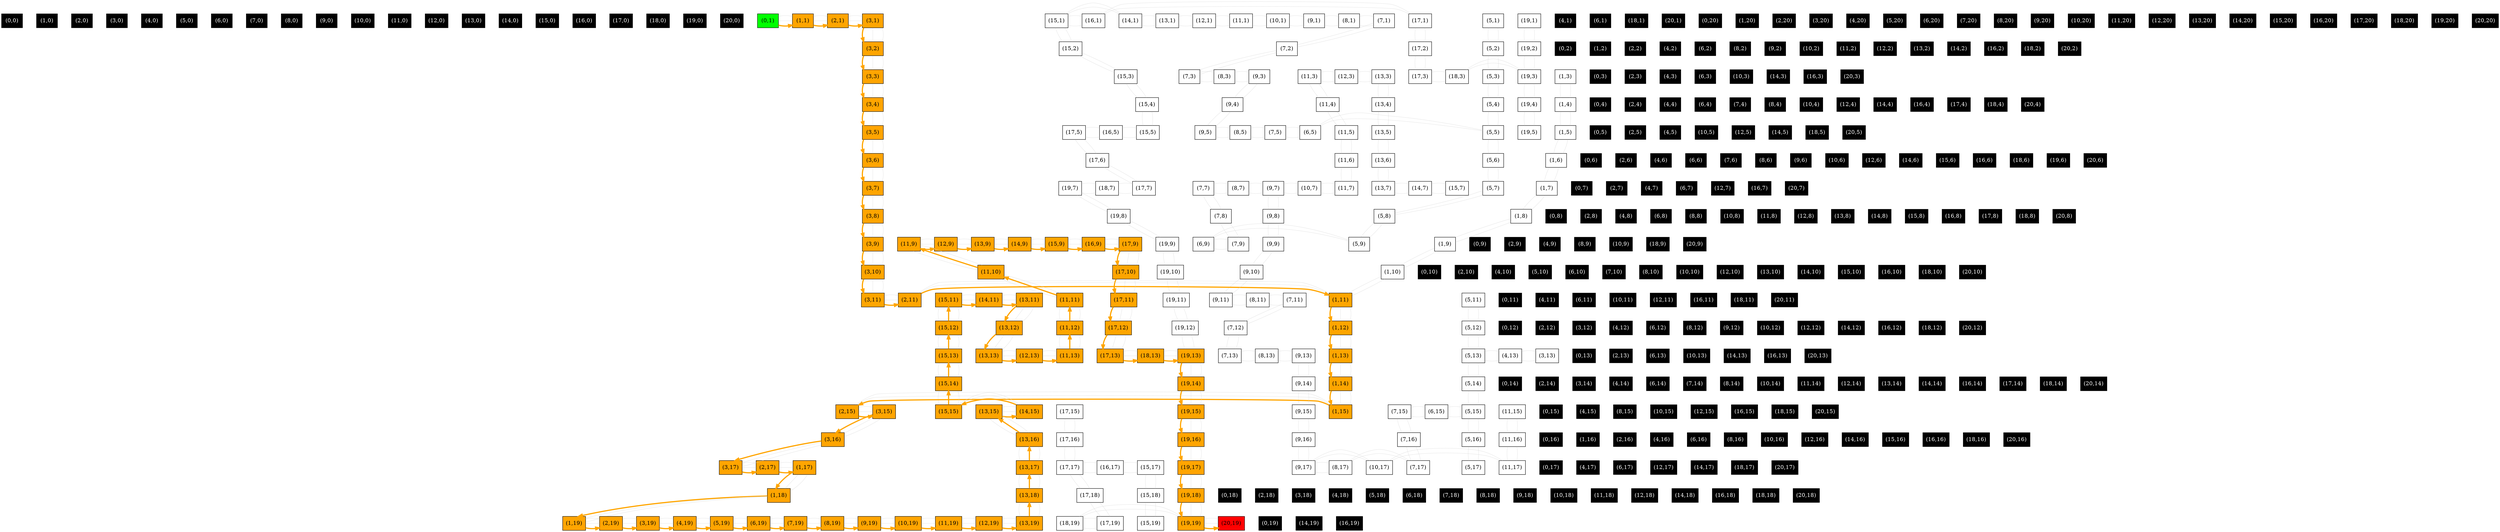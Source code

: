 digraph dijkstra_maze_solution {
rankdir = TB;
node [shape = box, style = filled];
graph [nodesep = 0.5, ranksep = 0.5];

{ rank = same; node_0_0 [label="(0,0)", fillcolor="black", fontcolor="white"]; node_1_0 [label="(1,0)", fillcolor="black", fontcolor="white"]; node_2_0 [label="(2,0)", fillcolor="black", fontcolor="white"]; node_3_0 [label="(3,0)", fillcolor="black", fontcolor="white"]; node_4_0 [label="(4,0)", fillcolor="black", fontcolor="white"]; node_5_0 [label="(5,0)", fillcolor="black", fontcolor="white"]; node_6_0 [label="(6,0)", fillcolor="black", fontcolor="white"]; node_7_0 [label="(7,0)", fillcolor="black", fontcolor="white"]; node_8_0 [label="(8,0)", fillcolor="black", fontcolor="white"]; node_9_0 [label="(9,0)", fillcolor="black", fontcolor="white"]; node_10_0 [label="(10,0)", fillcolor="black", fontcolor="white"]; node_11_0 [label="(11,0)", fillcolor="black", fontcolor="white"]; node_12_0 [label="(12,0)", fillcolor="black", fontcolor="white"]; node_13_0 [label="(13,0)", fillcolor="black", fontcolor="white"]; node_14_0 [label="(14,0)", fillcolor="black", fontcolor="white"]; node_15_0 [label="(15,0)", fillcolor="black", fontcolor="white"]; node_16_0 [label="(16,0)", fillcolor="black", fontcolor="white"]; node_17_0 [label="(17,0)", fillcolor="black", fontcolor="white"]; node_18_0 [label="(18,0)", fillcolor="black", fontcolor="white"]; node_19_0 [label="(19,0)", fillcolor="black", fontcolor="white"]; node_20_0 [label="(20,0)", fillcolor="black", fontcolor="white"]; }
{ rank = same; node_0_1 [label="(0,1)", fillcolor="green", fontcolor="black"]; node_1_1 [label="(1,1)", fillcolor="orange", fontcolor="black"]; node_2_1 [label="(2,1)", fillcolor="orange", fontcolor="black"]; node_3_1 [label="(3,1)", fillcolor="orange", fontcolor="black"]; node_4_1 [label="(4,1)", fillcolor="black", fontcolor="white"]; node_5_1 [label="(5,1)", fillcolor="white", fontcolor="black"]; node_6_1 [label="(6,1)", fillcolor="black", fontcolor="white"]; node_7_1 [label="(7,1)", fillcolor="white", fontcolor="black"]; node_8_1 [label="(8,1)", fillcolor="white", fontcolor="black"]; node_9_1 [label="(9,1)", fillcolor="white", fontcolor="black"]; node_10_1 [label="(10,1)", fillcolor="white", fontcolor="black"]; node_11_1 [label="(11,1)", fillcolor="white", fontcolor="black"]; node_12_1 [label="(12,1)", fillcolor="white", fontcolor="black"]; node_13_1 [label="(13,1)", fillcolor="white", fontcolor="black"]; node_14_1 [label="(14,1)", fillcolor="white", fontcolor="black"]; node_15_1 [label="(15,1)", fillcolor="white", fontcolor="black"]; node_16_1 [label="(16,1)", fillcolor="white", fontcolor="black"]; node_17_1 [label="(17,1)", fillcolor="white", fontcolor="black"]; node_18_1 [label="(18,1)", fillcolor="black", fontcolor="white"]; node_19_1 [label="(19,1)", fillcolor="white", fontcolor="black"]; node_20_1 [label="(20,1)", fillcolor="black", fontcolor="white"]; }
{ rank = same; node_0_2 [label="(0,2)", fillcolor="black", fontcolor="white"]; node_1_2 [label="(1,2)", fillcolor="black", fontcolor="white"]; node_2_2 [label="(2,2)", fillcolor="black", fontcolor="white"]; node_3_2 [label="(3,2)", fillcolor="orange", fontcolor="black"]; node_4_2 [label="(4,2)", fillcolor="black", fontcolor="white"]; node_5_2 [label="(5,2)", fillcolor="white", fontcolor="black"]; node_6_2 [label="(6,2)", fillcolor="black", fontcolor="white"]; node_7_2 [label="(7,2)", fillcolor="white", fontcolor="black"]; node_8_2 [label="(8,2)", fillcolor="black", fontcolor="white"]; node_9_2 [label="(9,2)", fillcolor="black", fontcolor="white"]; node_10_2 [label="(10,2)", fillcolor="black", fontcolor="white"]; node_11_2 [label="(11,2)", fillcolor="black", fontcolor="white"]; node_12_2 [label="(12,2)", fillcolor="black", fontcolor="white"]; node_13_2 [label="(13,2)", fillcolor="black", fontcolor="white"]; node_14_2 [label="(14,2)", fillcolor="black", fontcolor="white"]; node_15_2 [label="(15,2)", fillcolor="white", fontcolor="black"]; node_16_2 [label="(16,2)", fillcolor="black", fontcolor="white"]; node_17_2 [label="(17,2)", fillcolor="white", fontcolor="black"]; node_18_2 [label="(18,2)", fillcolor="black", fontcolor="white"]; node_19_2 [label="(19,2)", fillcolor="white", fontcolor="black"]; node_20_2 [label="(20,2)", fillcolor="black", fontcolor="white"]; }
{ rank = same; node_0_3 [label="(0,3)", fillcolor="black", fontcolor="white"]; node_1_3 [label="(1,3)", fillcolor="white", fontcolor="black"]; node_2_3 [label="(2,3)", fillcolor="black", fontcolor="white"]; node_3_3 [label="(3,3)", fillcolor="orange", fontcolor="black"]; node_4_3 [label="(4,3)", fillcolor="black", fontcolor="white"]; node_5_3 [label="(5,3)", fillcolor="white", fontcolor="black"]; node_6_3 [label="(6,3)", fillcolor="black", fontcolor="white"]; node_7_3 [label="(7,3)", fillcolor="white", fontcolor="black"]; node_8_3 [label="(8,3)", fillcolor="white", fontcolor="black"]; node_9_3 [label="(9,3)", fillcolor="white", fontcolor="black"]; node_10_3 [label="(10,3)", fillcolor="black", fontcolor="white"]; node_11_3 [label="(11,3)", fillcolor="white", fontcolor="black"]; node_12_3 [label="(12,3)", fillcolor="white", fontcolor="black"]; node_13_3 [label="(13,3)", fillcolor="white", fontcolor="black"]; node_14_3 [label="(14,3)", fillcolor="black", fontcolor="white"]; node_15_3 [label="(15,3)", fillcolor="white", fontcolor="black"]; node_16_3 [label="(16,3)", fillcolor="black", fontcolor="white"]; node_17_3 [label="(17,3)", fillcolor="white", fontcolor="black"]; node_18_3 [label="(18,3)", fillcolor="white", fontcolor="black"]; node_19_3 [label="(19,3)", fillcolor="white", fontcolor="black"]; node_20_3 [label="(20,3)", fillcolor="black", fontcolor="white"]; }
{ rank = same; node_0_4 [label="(0,4)", fillcolor="black", fontcolor="white"]; node_1_4 [label="(1,4)", fillcolor="white", fontcolor="black"]; node_2_4 [label="(2,4)", fillcolor="black", fontcolor="white"]; node_3_4 [label="(3,4)", fillcolor="orange", fontcolor="black"]; node_4_4 [label="(4,4)", fillcolor="black", fontcolor="white"]; node_5_4 [label="(5,4)", fillcolor="white", fontcolor="black"]; node_6_4 [label="(6,4)", fillcolor="black", fontcolor="white"]; node_7_4 [label="(7,4)", fillcolor="black", fontcolor="white"]; node_8_4 [label="(8,4)", fillcolor="black", fontcolor="white"]; node_9_4 [label="(9,4)", fillcolor="white", fontcolor="black"]; node_10_4 [label="(10,4)", fillcolor="black", fontcolor="white"]; node_11_4 [label="(11,4)", fillcolor="white", fontcolor="black"]; node_12_4 [label="(12,4)", fillcolor="black", fontcolor="white"]; node_13_4 [label="(13,4)", fillcolor="white", fontcolor="black"]; node_14_4 [label="(14,4)", fillcolor="black", fontcolor="white"]; node_15_4 [label="(15,4)", fillcolor="white", fontcolor="black"]; node_16_4 [label="(16,4)", fillcolor="black", fontcolor="white"]; node_17_4 [label="(17,4)", fillcolor="black", fontcolor="white"]; node_18_4 [label="(18,4)", fillcolor="black", fontcolor="white"]; node_19_4 [label="(19,4)", fillcolor="white", fontcolor="black"]; node_20_4 [label="(20,4)", fillcolor="black", fontcolor="white"]; }
{ rank = same; node_0_5 [label="(0,5)", fillcolor="black", fontcolor="white"]; node_1_5 [label="(1,5)", fillcolor="white", fontcolor="black"]; node_2_5 [label="(2,5)", fillcolor="black", fontcolor="white"]; node_3_5 [label="(3,5)", fillcolor="orange", fontcolor="black"]; node_4_5 [label="(4,5)", fillcolor="black", fontcolor="white"]; node_5_5 [label="(5,5)", fillcolor="white", fontcolor="black"]; node_6_5 [label="(6,5)", fillcolor="white", fontcolor="black"]; node_7_5 [label="(7,5)", fillcolor="white", fontcolor="black"]; node_8_5 [label="(8,5)", fillcolor="white", fontcolor="black"]; node_9_5 [label="(9,5)", fillcolor="white", fontcolor="black"]; node_10_5 [label="(10,5)", fillcolor="black", fontcolor="white"]; node_11_5 [label="(11,5)", fillcolor="white", fontcolor="black"]; node_12_5 [label="(12,5)", fillcolor="black", fontcolor="white"]; node_13_5 [label="(13,5)", fillcolor="white", fontcolor="black"]; node_14_5 [label="(14,5)", fillcolor="black", fontcolor="white"]; node_15_5 [label="(15,5)", fillcolor="white", fontcolor="black"]; node_16_5 [label="(16,5)", fillcolor="white", fontcolor="black"]; node_17_5 [label="(17,5)", fillcolor="white", fontcolor="black"]; node_18_5 [label="(18,5)", fillcolor="black", fontcolor="white"]; node_19_5 [label="(19,5)", fillcolor="white", fontcolor="black"]; node_20_5 [label="(20,5)", fillcolor="black", fontcolor="white"]; }
{ rank = same; node_0_6 [label="(0,6)", fillcolor="black", fontcolor="white"]; node_1_6 [label="(1,6)", fillcolor="white", fontcolor="black"]; node_2_6 [label="(2,6)", fillcolor="black", fontcolor="white"]; node_3_6 [label="(3,6)", fillcolor="orange", fontcolor="black"]; node_4_6 [label="(4,6)", fillcolor="black", fontcolor="white"]; node_5_6 [label="(5,6)", fillcolor="white", fontcolor="black"]; node_6_6 [label="(6,6)", fillcolor="black", fontcolor="white"]; node_7_6 [label="(7,6)", fillcolor="black", fontcolor="white"]; node_8_6 [label="(8,6)", fillcolor="black", fontcolor="white"]; node_9_6 [label="(9,6)", fillcolor="black", fontcolor="white"]; node_10_6 [label="(10,6)", fillcolor="black", fontcolor="white"]; node_11_6 [label="(11,6)", fillcolor="white", fontcolor="black"]; node_12_6 [label="(12,6)", fillcolor="black", fontcolor="white"]; node_13_6 [label="(13,6)", fillcolor="white", fontcolor="black"]; node_14_6 [label="(14,6)", fillcolor="black", fontcolor="white"]; node_15_6 [label="(15,6)", fillcolor="black", fontcolor="white"]; node_16_6 [label="(16,6)", fillcolor="black", fontcolor="white"]; node_17_6 [label="(17,6)", fillcolor="white", fontcolor="black"]; node_18_6 [label="(18,6)", fillcolor="black", fontcolor="white"]; node_19_6 [label="(19,6)", fillcolor="black", fontcolor="white"]; node_20_6 [label="(20,6)", fillcolor="black", fontcolor="white"]; }
{ rank = same; node_0_7 [label="(0,7)", fillcolor="black", fontcolor="white"]; node_1_7 [label="(1,7)", fillcolor="white", fontcolor="black"]; node_2_7 [label="(2,7)", fillcolor="black", fontcolor="white"]; node_3_7 [label="(3,7)", fillcolor="orange", fontcolor="black"]; node_4_7 [label="(4,7)", fillcolor="black", fontcolor="white"]; node_5_7 [label="(5,7)", fillcolor="white", fontcolor="black"]; node_6_7 [label="(6,7)", fillcolor="black", fontcolor="white"]; node_7_7 [label="(7,7)", fillcolor="white", fontcolor="black"]; node_8_7 [label="(8,7)", fillcolor="white", fontcolor="black"]; node_9_7 [label="(9,7)", fillcolor="white", fontcolor="black"]; node_10_7 [label="(10,7)", fillcolor="white", fontcolor="black"]; node_11_7 [label="(11,7)", fillcolor="white", fontcolor="black"]; node_12_7 [label="(12,7)", fillcolor="black", fontcolor="white"]; node_13_7 [label="(13,7)", fillcolor="white", fontcolor="black"]; node_14_7 [label="(14,7)", fillcolor="white", fontcolor="black"]; node_15_7 [label="(15,7)", fillcolor="white", fontcolor="black"]; node_16_7 [label="(16,7)", fillcolor="black", fontcolor="white"]; node_17_7 [label="(17,7)", fillcolor="white", fontcolor="black"]; node_18_7 [label="(18,7)", fillcolor="white", fontcolor="black"]; node_19_7 [label="(19,7)", fillcolor="white", fontcolor="black"]; node_20_7 [label="(20,7)", fillcolor="black", fontcolor="white"]; }
{ rank = same; node_0_8 [label="(0,8)", fillcolor="black", fontcolor="white"]; node_1_8 [label="(1,8)", fillcolor="white", fontcolor="black"]; node_2_8 [label="(2,8)", fillcolor="black", fontcolor="white"]; node_3_8 [label="(3,8)", fillcolor="orange", fontcolor="black"]; node_4_8 [label="(4,8)", fillcolor="black", fontcolor="white"]; node_5_8 [label="(5,8)", fillcolor="white", fontcolor="black"]; node_6_8 [label="(6,8)", fillcolor="black", fontcolor="white"]; node_7_8 [label="(7,8)", fillcolor="white", fontcolor="black"]; node_8_8 [label="(8,8)", fillcolor="black", fontcolor="white"]; node_9_8 [label="(9,8)", fillcolor="white", fontcolor="black"]; node_10_8 [label="(10,8)", fillcolor="black", fontcolor="white"]; node_11_8 [label="(11,8)", fillcolor="black", fontcolor="white"]; node_12_8 [label="(12,8)", fillcolor="black", fontcolor="white"]; node_13_8 [label="(13,8)", fillcolor="black", fontcolor="white"]; node_14_8 [label="(14,8)", fillcolor="black", fontcolor="white"]; node_15_8 [label="(15,8)", fillcolor="black", fontcolor="white"]; node_16_8 [label="(16,8)", fillcolor="black", fontcolor="white"]; node_17_8 [label="(17,8)", fillcolor="black", fontcolor="white"]; node_18_8 [label="(18,8)", fillcolor="black", fontcolor="white"]; node_19_8 [label="(19,8)", fillcolor="white", fontcolor="black"]; node_20_8 [label="(20,8)", fillcolor="black", fontcolor="white"]; }
{ rank = same; node_0_9 [label="(0,9)", fillcolor="black", fontcolor="white"]; node_1_9 [label="(1,9)", fillcolor="white", fontcolor="black"]; node_2_9 [label="(2,9)", fillcolor="black", fontcolor="white"]; node_3_9 [label="(3,9)", fillcolor="orange", fontcolor="black"]; node_4_9 [label="(4,9)", fillcolor="black", fontcolor="white"]; node_5_9 [label="(5,9)", fillcolor="white", fontcolor="black"]; node_6_9 [label="(6,9)", fillcolor="white", fontcolor="black"]; node_7_9 [label="(7,9)", fillcolor="white", fontcolor="black"]; node_8_9 [label="(8,9)", fillcolor="black", fontcolor="white"]; node_9_9 [label="(9,9)", fillcolor="white", fontcolor="black"]; node_10_9 [label="(10,9)", fillcolor="black", fontcolor="white"]; node_11_9 [label="(11,9)", fillcolor="orange", fontcolor="black"]; node_12_9 [label="(12,9)", fillcolor="orange", fontcolor="black"]; node_13_9 [label="(13,9)", fillcolor="orange", fontcolor="black"]; node_14_9 [label="(14,9)", fillcolor="orange", fontcolor="black"]; node_15_9 [label="(15,9)", fillcolor="orange", fontcolor="black"]; node_16_9 [label="(16,9)", fillcolor="orange", fontcolor="black"]; node_17_9 [label="(17,9)", fillcolor="orange", fontcolor="black"]; node_18_9 [label="(18,9)", fillcolor="black", fontcolor="white"]; node_19_9 [label="(19,9)", fillcolor="white", fontcolor="black"]; node_20_9 [label="(20,9)", fillcolor="black", fontcolor="white"]; }
{ rank = same; node_0_10 [label="(0,10)", fillcolor="black", fontcolor="white"]; node_1_10 [label="(1,10)", fillcolor="white", fontcolor="black"]; node_2_10 [label="(2,10)", fillcolor="black", fontcolor="white"]; node_3_10 [label="(3,10)", fillcolor="orange", fontcolor="black"]; node_4_10 [label="(4,10)", fillcolor="black", fontcolor="white"]; node_5_10 [label="(5,10)", fillcolor="black", fontcolor="white"]; node_6_10 [label="(6,10)", fillcolor="black", fontcolor="white"]; node_7_10 [label="(7,10)", fillcolor="black", fontcolor="white"]; node_8_10 [label="(8,10)", fillcolor="black", fontcolor="white"]; node_9_10 [label="(9,10)", fillcolor="white", fontcolor="black"]; node_10_10 [label="(10,10)", fillcolor="black", fontcolor="white"]; node_11_10 [label="(11,10)", fillcolor="orange", fontcolor="black"]; node_12_10 [label="(12,10)", fillcolor="black", fontcolor="white"]; node_13_10 [label="(13,10)", fillcolor="black", fontcolor="white"]; node_14_10 [label="(14,10)", fillcolor="black", fontcolor="white"]; node_15_10 [label="(15,10)", fillcolor="black", fontcolor="white"]; node_16_10 [label="(16,10)", fillcolor="black", fontcolor="white"]; node_17_10 [label="(17,10)", fillcolor="orange", fontcolor="black"]; node_18_10 [label="(18,10)", fillcolor="black", fontcolor="white"]; node_19_10 [label="(19,10)", fillcolor="white", fontcolor="black"]; node_20_10 [label="(20,10)", fillcolor="black", fontcolor="white"]; }
{ rank = same; node_0_11 [label="(0,11)", fillcolor="black", fontcolor="white"]; node_1_11 [label="(1,11)", fillcolor="orange", fontcolor="black"]; node_2_11 [label="(2,11)", fillcolor="orange", fontcolor="black"]; node_3_11 [label="(3,11)", fillcolor="orange", fontcolor="black"]; node_4_11 [label="(4,11)", fillcolor="black", fontcolor="white"]; node_5_11 [label="(5,11)", fillcolor="white", fontcolor="black"]; node_6_11 [label="(6,11)", fillcolor="black", fontcolor="white"]; node_7_11 [label="(7,11)", fillcolor="white", fontcolor="black"]; node_8_11 [label="(8,11)", fillcolor="white", fontcolor="black"]; node_9_11 [label="(9,11)", fillcolor="white", fontcolor="black"]; node_10_11 [label="(10,11)", fillcolor="black", fontcolor="white"]; node_11_11 [label="(11,11)", fillcolor="orange", fontcolor="black"]; node_12_11 [label="(12,11)", fillcolor="black", fontcolor="white"]; node_13_11 [label="(13,11)", fillcolor="orange", fontcolor="black"]; node_14_11 [label="(14,11)", fillcolor="orange", fontcolor="black"]; node_15_11 [label="(15,11)", fillcolor="orange", fontcolor="black"]; node_16_11 [label="(16,11)", fillcolor="black", fontcolor="white"]; node_17_11 [label="(17,11)", fillcolor="orange", fontcolor="black"]; node_18_11 [label="(18,11)", fillcolor="black", fontcolor="white"]; node_19_11 [label="(19,11)", fillcolor="white", fontcolor="black"]; node_20_11 [label="(20,11)", fillcolor="black", fontcolor="white"]; }
{ rank = same; node_0_12 [label="(0,12)", fillcolor="black", fontcolor="white"]; node_1_12 [label="(1,12)", fillcolor="orange", fontcolor="black"]; node_2_12 [label="(2,12)", fillcolor="black", fontcolor="white"]; node_3_12 [label="(3,12)", fillcolor="black", fontcolor="white"]; node_4_12 [label="(4,12)", fillcolor="black", fontcolor="white"]; node_5_12 [label="(5,12)", fillcolor="white", fontcolor="black"]; node_6_12 [label="(6,12)", fillcolor="black", fontcolor="white"]; node_7_12 [label="(7,12)", fillcolor="white", fontcolor="black"]; node_8_12 [label="(8,12)", fillcolor="black", fontcolor="white"]; node_9_12 [label="(9,12)", fillcolor="black", fontcolor="white"]; node_10_12 [label="(10,12)", fillcolor="black", fontcolor="white"]; node_11_12 [label="(11,12)", fillcolor="orange", fontcolor="black"]; node_12_12 [label="(12,12)", fillcolor="black", fontcolor="white"]; node_13_12 [label="(13,12)", fillcolor="orange", fontcolor="black"]; node_14_12 [label="(14,12)", fillcolor="black", fontcolor="white"]; node_15_12 [label="(15,12)", fillcolor="orange", fontcolor="black"]; node_16_12 [label="(16,12)", fillcolor="black", fontcolor="white"]; node_17_12 [label="(17,12)", fillcolor="orange", fontcolor="black"]; node_18_12 [label="(18,12)", fillcolor="black", fontcolor="white"]; node_19_12 [label="(19,12)", fillcolor="white", fontcolor="black"]; node_20_12 [label="(20,12)", fillcolor="black", fontcolor="white"]; }
{ rank = same; node_0_13 [label="(0,13)", fillcolor="black", fontcolor="white"]; node_1_13 [label="(1,13)", fillcolor="orange", fontcolor="black"]; node_2_13 [label="(2,13)", fillcolor="black", fontcolor="white"]; node_3_13 [label="(3,13)", fillcolor="white", fontcolor="black"]; node_4_13 [label="(4,13)", fillcolor="white", fontcolor="black"]; node_5_13 [label="(5,13)", fillcolor="white", fontcolor="black"]; node_6_13 [label="(6,13)", fillcolor="black", fontcolor="white"]; node_7_13 [label="(7,13)", fillcolor="white", fontcolor="black"]; node_8_13 [label="(8,13)", fillcolor="white", fontcolor="black"]; node_9_13 [label="(9,13)", fillcolor="white", fontcolor="black"]; node_10_13 [label="(10,13)", fillcolor="black", fontcolor="white"]; node_11_13 [label="(11,13)", fillcolor="orange", fontcolor="black"]; node_12_13 [label="(12,13)", fillcolor="orange", fontcolor="black"]; node_13_13 [label="(13,13)", fillcolor="orange", fontcolor="black"]; node_14_13 [label="(14,13)", fillcolor="black", fontcolor="white"]; node_15_13 [label="(15,13)", fillcolor="orange", fontcolor="black"]; node_16_13 [label="(16,13)", fillcolor="black", fontcolor="white"]; node_17_13 [label="(17,13)", fillcolor="orange", fontcolor="black"]; node_18_13 [label="(18,13)", fillcolor="orange", fontcolor="black"]; node_19_13 [label="(19,13)", fillcolor="orange", fontcolor="black"]; node_20_13 [label="(20,13)", fillcolor="black", fontcolor="white"]; }
{ rank = same; node_0_14 [label="(0,14)", fillcolor="black", fontcolor="white"]; node_1_14 [label="(1,14)", fillcolor="orange", fontcolor="black"]; node_2_14 [label="(2,14)", fillcolor="black", fontcolor="white"]; node_3_14 [label="(3,14)", fillcolor="black", fontcolor="white"]; node_4_14 [label="(4,14)", fillcolor="black", fontcolor="white"]; node_5_14 [label="(5,14)", fillcolor="white", fontcolor="black"]; node_6_14 [label="(6,14)", fillcolor="black", fontcolor="white"]; node_7_14 [label="(7,14)", fillcolor="black", fontcolor="white"]; node_8_14 [label="(8,14)", fillcolor="black", fontcolor="white"]; node_9_14 [label="(9,14)", fillcolor="white", fontcolor="black"]; node_10_14 [label="(10,14)", fillcolor="black", fontcolor="white"]; node_11_14 [label="(11,14)", fillcolor="black", fontcolor="white"]; node_12_14 [label="(12,14)", fillcolor="black", fontcolor="white"]; node_13_14 [label="(13,14)", fillcolor="black", fontcolor="white"]; node_14_14 [label="(14,14)", fillcolor="black", fontcolor="white"]; node_15_14 [label="(15,14)", fillcolor="orange", fontcolor="black"]; node_16_14 [label="(16,14)", fillcolor="black", fontcolor="white"]; node_17_14 [label="(17,14)", fillcolor="black", fontcolor="white"]; node_18_14 [label="(18,14)", fillcolor="black", fontcolor="white"]; node_19_14 [label="(19,14)", fillcolor="orange", fontcolor="black"]; node_20_14 [label="(20,14)", fillcolor="black", fontcolor="white"]; }
{ rank = same; node_0_15 [label="(0,15)", fillcolor="black", fontcolor="white"]; node_1_15 [label="(1,15)", fillcolor="orange", fontcolor="black"]; node_2_15 [label="(2,15)", fillcolor="orange", fontcolor="black"]; node_3_15 [label="(3,15)", fillcolor="orange", fontcolor="black"]; node_4_15 [label="(4,15)", fillcolor="black", fontcolor="white"]; node_5_15 [label="(5,15)", fillcolor="white", fontcolor="black"]; node_6_15 [label="(6,15)", fillcolor="white", fontcolor="black"]; node_7_15 [label="(7,15)", fillcolor="white", fontcolor="black"]; node_8_15 [label="(8,15)", fillcolor="black", fontcolor="white"]; node_9_15 [label="(9,15)", fillcolor="white", fontcolor="black"]; node_10_15 [label="(10,15)", fillcolor="black", fontcolor="white"]; node_11_15 [label="(11,15)", fillcolor="white", fontcolor="black"]; node_12_15 [label="(12,15)", fillcolor="black", fontcolor="white"]; node_13_15 [label="(13,15)", fillcolor="orange", fontcolor="black"]; node_14_15 [label="(14,15)", fillcolor="orange", fontcolor="black"]; node_15_15 [label="(15,15)", fillcolor="orange", fontcolor="black"]; node_16_15 [label="(16,15)", fillcolor="black", fontcolor="white"]; node_17_15 [label="(17,15)", fillcolor="white", fontcolor="black"]; node_18_15 [label="(18,15)", fillcolor="black", fontcolor="white"]; node_19_15 [label="(19,15)", fillcolor="orange", fontcolor="black"]; node_20_15 [label="(20,15)", fillcolor="black", fontcolor="white"]; }
{ rank = same; node_0_16 [label="(0,16)", fillcolor="black", fontcolor="white"]; node_1_16 [label="(1,16)", fillcolor="black", fontcolor="white"]; node_2_16 [label="(2,16)", fillcolor="black", fontcolor="white"]; node_3_16 [label="(3,16)", fillcolor="orange", fontcolor="black"]; node_4_16 [label="(4,16)", fillcolor="black", fontcolor="white"]; node_5_16 [label="(5,16)", fillcolor="white", fontcolor="black"]; node_6_16 [label="(6,16)", fillcolor="black", fontcolor="white"]; node_7_16 [label="(7,16)", fillcolor="white", fontcolor="black"]; node_8_16 [label="(8,16)", fillcolor="black", fontcolor="white"]; node_9_16 [label="(9,16)", fillcolor="white", fontcolor="black"]; node_10_16 [label="(10,16)", fillcolor="black", fontcolor="white"]; node_11_16 [label="(11,16)", fillcolor="white", fontcolor="black"]; node_12_16 [label="(12,16)", fillcolor="black", fontcolor="white"]; node_13_16 [label="(13,16)", fillcolor="orange", fontcolor="black"]; node_14_16 [label="(14,16)", fillcolor="black", fontcolor="white"]; node_15_16 [label="(15,16)", fillcolor="black", fontcolor="white"]; node_16_16 [label="(16,16)", fillcolor="black", fontcolor="white"]; node_17_16 [label="(17,16)", fillcolor="white", fontcolor="black"]; node_18_16 [label="(18,16)", fillcolor="black", fontcolor="white"]; node_19_16 [label="(19,16)", fillcolor="orange", fontcolor="black"]; node_20_16 [label="(20,16)", fillcolor="black", fontcolor="white"]; }
{ rank = same; node_0_17 [label="(0,17)", fillcolor="black", fontcolor="white"]; node_1_17 [label="(1,17)", fillcolor="orange", fontcolor="black"]; node_2_17 [label="(2,17)", fillcolor="orange", fontcolor="black"]; node_3_17 [label="(3,17)", fillcolor="orange", fontcolor="black"]; node_4_17 [label="(4,17)", fillcolor="black", fontcolor="white"]; node_5_17 [label="(5,17)", fillcolor="white", fontcolor="black"]; node_6_17 [label="(6,17)", fillcolor="black", fontcolor="white"]; node_7_17 [label="(7,17)", fillcolor="white", fontcolor="black"]; node_8_17 [label="(8,17)", fillcolor="white", fontcolor="black"]; node_9_17 [label="(9,17)", fillcolor="white", fontcolor="black"]; node_10_17 [label="(10,17)", fillcolor="white", fontcolor="black"]; node_11_17 [label="(11,17)", fillcolor="white", fontcolor="black"]; node_12_17 [label="(12,17)", fillcolor="black", fontcolor="white"]; node_13_17 [label="(13,17)", fillcolor="orange", fontcolor="black"]; node_14_17 [label="(14,17)", fillcolor="black", fontcolor="white"]; node_15_17 [label="(15,17)", fillcolor="white", fontcolor="black"]; node_16_17 [label="(16,17)", fillcolor="white", fontcolor="black"]; node_17_17 [label="(17,17)", fillcolor="white", fontcolor="black"]; node_18_17 [label="(18,17)", fillcolor="black", fontcolor="white"]; node_19_17 [label="(19,17)", fillcolor="orange", fontcolor="black"]; node_20_17 [label="(20,17)", fillcolor="black", fontcolor="white"]; }
{ rank = same; node_0_18 [label="(0,18)", fillcolor="black", fontcolor="white"]; node_1_18 [label="(1,18)", fillcolor="orange", fontcolor="black"]; node_2_18 [label="(2,18)", fillcolor="black", fontcolor="white"]; node_3_18 [label="(3,18)", fillcolor="black", fontcolor="white"]; node_4_18 [label="(4,18)", fillcolor="black", fontcolor="white"]; node_5_18 [label="(5,18)", fillcolor="black", fontcolor="white"]; node_6_18 [label="(6,18)", fillcolor="black", fontcolor="white"]; node_7_18 [label="(7,18)", fillcolor="black", fontcolor="white"]; node_8_18 [label="(8,18)", fillcolor="black", fontcolor="white"]; node_9_18 [label="(9,18)", fillcolor="black", fontcolor="white"]; node_10_18 [label="(10,18)", fillcolor="black", fontcolor="white"]; node_11_18 [label="(11,18)", fillcolor="black", fontcolor="white"]; node_12_18 [label="(12,18)", fillcolor="black", fontcolor="white"]; node_13_18 [label="(13,18)", fillcolor="orange", fontcolor="black"]; node_14_18 [label="(14,18)", fillcolor="black", fontcolor="white"]; node_15_18 [label="(15,18)", fillcolor="white", fontcolor="black"]; node_16_18 [label="(16,18)", fillcolor="black", fontcolor="white"]; node_17_18 [label="(17,18)", fillcolor="white", fontcolor="black"]; node_18_18 [label="(18,18)", fillcolor="black", fontcolor="white"]; node_19_18 [label="(19,18)", fillcolor="orange", fontcolor="black"]; node_20_18 [label="(20,18)", fillcolor="black", fontcolor="white"]; }
{ rank = same; node_0_19 [label="(0,19)", fillcolor="black", fontcolor="white"]; node_1_19 [label="(1,19)", fillcolor="orange", fontcolor="black"]; node_2_19 [label="(2,19)", fillcolor="orange", fontcolor="black"]; node_3_19 [label="(3,19)", fillcolor="orange", fontcolor="black"]; node_4_19 [label="(4,19)", fillcolor="orange", fontcolor="black"]; node_5_19 [label="(5,19)", fillcolor="orange", fontcolor="black"]; node_6_19 [label="(6,19)", fillcolor="orange", fontcolor="black"]; node_7_19 [label="(7,19)", fillcolor="orange", fontcolor="black"]; node_8_19 [label="(8,19)", fillcolor="orange", fontcolor="black"]; node_9_19 [label="(9,19)", fillcolor="orange", fontcolor="black"]; node_10_19 [label="(10,19)", fillcolor="orange", fontcolor="black"]; node_11_19 [label="(11,19)", fillcolor="orange", fontcolor="black"]; node_12_19 [label="(12,19)", fillcolor="orange", fontcolor="black"]; node_13_19 [label="(13,19)", fillcolor="orange", fontcolor="black"]; node_14_19 [label="(14,19)", fillcolor="black", fontcolor="white"]; node_15_19 [label="(15,19)", fillcolor="white", fontcolor="black"]; node_16_19 [label="(16,19)", fillcolor="black", fontcolor="white"]; node_17_19 [label="(17,19)", fillcolor="white", fontcolor="black"]; node_18_19 [label="(18,19)", fillcolor="white", fontcolor="black"]; node_19_19 [label="(19,19)", fillcolor="orange", fontcolor="black"]; node_20_19 [label="(20,19)", fillcolor="red", fontcolor="black"]; }
{ rank = same; node_0_20 [label="(0,20)", fillcolor="black", fontcolor="white"]; node_1_20 [label="(1,20)", fillcolor="black", fontcolor="white"]; node_2_20 [label="(2,20)", fillcolor="black", fontcolor="white"]; node_3_20 [label="(3,20)", fillcolor="black", fontcolor="white"]; node_4_20 [label="(4,20)", fillcolor="black", fontcolor="white"]; node_5_20 [label="(5,20)", fillcolor="black", fontcolor="white"]; node_6_20 [label="(6,20)", fillcolor="black", fontcolor="white"]; node_7_20 [label="(7,20)", fillcolor="black", fontcolor="white"]; node_8_20 [label="(8,20)", fillcolor="black", fontcolor="white"]; node_9_20 [label="(9,20)", fillcolor="black", fontcolor="white"]; node_10_20 [label="(10,20)", fillcolor="black", fontcolor="white"]; node_11_20 [label="(11,20)", fillcolor="black", fontcolor="white"]; node_12_20 [label="(12,20)", fillcolor="black", fontcolor="white"]; node_13_20 [label="(13,20)", fillcolor="black", fontcolor="white"]; node_14_20 [label="(14,20)", fillcolor="black", fontcolor="white"]; node_15_20 [label="(15,20)", fillcolor="black", fontcolor="white"]; node_16_20 [label="(16,20)", fillcolor="black", fontcolor="white"]; node_17_20 [label="(17,20)", fillcolor="black", fontcolor="white"]; node_18_20 [label="(18,20)", fillcolor="black", fontcolor="white"]; node_19_20 [label="(19,20)", fillcolor="black", fontcolor="white"]; node_20_20 [label="(20,20)", fillcolor="black", fontcolor="white"]; }

edge [color="orange", penwidth=3.0, dir="forward"];
node_0_1 -> node_1_1;
node_1_1 -> node_2_1;
node_2_1 -> node_3_1;
node_3_1 -> node_3_2;
node_3_2 -> node_3_3;
node_3_3 -> node_3_4;
node_3_4 -> node_3_5;
node_3_5 -> node_3_6;
node_3_6 -> node_3_7;
node_3_7 -> node_3_8;
node_3_8 -> node_3_9;
node_3_9 -> node_3_10;
node_3_10 -> node_3_11;
node_3_11 -> node_2_11;
node_2_11 -> node_1_11;
node_1_11 -> node_1_12;
node_1_12 -> node_1_13;
node_1_13 -> node_1_14;
node_1_14 -> node_1_15;
node_1_15 -> node_2_15;
node_2_15 -> node_3_15;
node_3_15 -> node_3_16;
node_3_16 -> node_3_17;
node_3_17 -> node_2_17;
node_2_17 -> node_1_17;
node_1_17 -> node_1_18;
node_1_18 -> node_1_19;
node_1_19 -> node_2_19;
node_2_19 -> node_3_19;
node_3_19 -> node_4_19;
node_4_19 -> node_5_19;
node_5_19 -> node_6_19;
node_6_19 -> node_7_19;
node_7_19 -> node_8_19;
node_8_19 -> node_9_19;
node_9_19 -> node_10_19;
node_10_19 -> node_11_19;
node_11_19 -> node_12_19;
node_12_19 -> node_13_19;
node_13_19 -> node_13_18;
node_13_18 -> node_13_17;
node_13_17 -> node_13_16;
node_13_16 -> node_13_15;
node_13_15 -> node_14_15;
node_14_15 -> node_15_15;
node_15_15 -> node_15_14;
node_15_14 -> node_15_13;
node_15_13 -> node_15_12;
node_15_12 -> node_15_11;
node_15_11 -> node_14_11;
node_14_11 -> node_13_11;
node_13_11 -> node_13_12;
node_13_12 -> node_13_13;
node_13_13 -> node_12_13;
node_12_13 -> node_11_13;
node_11_13 -> node_11_12;
node_11_12 -> node_11_11;
node_11_11 -> node_11_10;
node_11_10 -> node_11_9;
node_11_9 -> node_12_9;
node_12_9 -> node_13_9;
node_13_9 -> node_14_9;
node_14_9 -> node_15_9;
node_15_9 -> node_16_9;
node_16_9 -> node_17_9;
node_17_9 -> node_17_10;
node_17_10 -> node_17_11;
node_17_11 -> node_17_12;
node_17_12 -> node_17_13;
node_17_13 -> node_18_13;
node_18_13 -> node_19_13;
node_19_13 -> node_19_14;
node_19_14 -> node_19_15;
node_19_15 -> node_19_16;
node_19_16 -> node_19_17;
node_19_17 -> node_19_18;
node_19_18 -> node_19_19;
node_19_19 -> node_20_19;
edge [color="lightgray", penwidth=0.5, dir="none"];
node_0_1 -> node_1_1;
node_1_1 -> node_2_1;
node_1_1 -> node_0_1;
node_2_1 -> node_3_1;
node_2_1 -> node_1_1;
node_3_1 -> node_3_2;
node_3_1 -> node_2_1;
node_5_1 -> node_5_2;
node_7_1 -> node_8_1;
node_7_1 -> node_7_2;
node_8_1 -> node_9_1;
node_8_1 -> node_7_1;
node_9_1 -> node_10_1;
node_9_1 -> node_8_1;
node_10_1 -> node_11_1;
node_10_1 -> node_9_1;
node_11_1 -> node_12_1;
node_11_1 -> node_10_1;
node_12_1 -> node_13_1;
node_12_1 -> node_11_1;
node_13_1 -> node_14_1;
node_13_1 -> node_12_1;
node_14_1 -> node_15_1;
node_14_1 -> node_13_1;
node_15_1 -> node_16_1;
node_15_1 -> node_15_2;
node_15_1 -> node_14_1;
node_16_1 -> node_17_1;
node_16_1 -> node_15_1;
node_17_1 -> node_17_2;
node_17_1 -> node_16_1;
node_19_1 -> node_19_2;
node_3_2 -> node_3_1;
node_3_2 -> node_3_3;
node_5_2 -> node_5_1;
node_5_2 -> node_5_3;
node_7_2 -> node_7_1;
node_7_2 -> node_7_3;
node_15_2 -> node_15_1;
node_15_2 -> node_15_3;
node_17_2 -> node_17_1;
node_17_2 -> node_17_3;
node_19_2 -> node_19_1;
node_19_2 -> node_19_3;
node_1_3 -> node_1_4;
node_3_3 -> node_3_2;
node_3_3 -> node_3_4;
node_5_3 -> node_5_2;
node_5_3 -> node_5_4;
node_7_3 -> node_7_2;
node_7_3 -> node_8_3;
node_8_3 -> node_9_3;
node_8_3 -> node_7_3;
node_9_3 -> node_9_4;
node_9_3 -> node_8_3;
node_11_3 -> node_12_3;
node_11_3 -> node_11_4;
node_12_3 -> node_13_3;
node_12_3 -> node_11_3;
node_13_3 -> node_13_4;
node_13_3 -> node_12_3;
node_15_3 -> node_15_2;
node_15_3 -> node_15_4;
node_17_3 -> node_17_2;
node_17_3 -> node_18_3;
node_18_3 -> node_19_3;
node_18_3 -> node_17_3;
node_19_3 -> node_19_2;
node_19_3 -> node_19_4;
node_19_3 -> node_18_3;
node_1_4 -> node_1_3;
node_1_4 -> node_1_5;
node_3_4 -> node_3_3;
node_3_4 -> node_3_5;
node_5_4 -> node_5_3;
node_5_4 -> node_5_5;
node_9_4 -> node_9_3;
node_9_4 -> node_9_5;
node_11_4 -> node_11_3;
node_11_4 -> node_11_5;
node_13_4 -> node_13_3;
node_13_4 -> node_13_5;
node_15_4 -> node_15_3;
node_15_4 -> node_15_5;
node_19_4 -> node_19_3;
node_19_4 -> node_19_5;
node_1_5 -> node_1_4;
node_1_5 -> node_1_6;
node_3_5 -> node_3_4;
node_3_5 -> node_3_6;
node_5_5 -> node_5_4;
node_5_5 -> node_6_5;
node_5_5 -> node_5_6;
node_6_5 -> node_7_5;
node_6_5 -> node_5_5;
node_7_5 -> node_8_5;
node_7_5 -> node_6_5;
node_8_5 -> node_9_5;
node_8_5 -> node_7_5;
node_9_5 -> node_9_4;
node_9_5 -> node_8_5;
node_11_5 -> node_11_4;
node_11_5 -> node_11_6;
node_13_5 -> node_13_4;
node_13_5 -> node_13_6;
node_15_5 -> node_15_4;
node_15_5 -> node_16_5;
node_16_5 -> node_17_5;
node_16_5 -> node_15_5;
node_17_5 -> node_17_6;
node_17_5 -> node_16_5;
node_19_5 -> node_19_4;
node_1_6 -> node_1_5;
node_1_6 -> node_1_7;
node_3_6 -> node_3_5;
node_3_6 -> node_3_7;
node_5_6 -> node_5_5;
node_5_6 -> node_5_7;
node_11_6 -> node_11_5;
node_11_6 -> node_11_7;
node_13_6 -> node_13_5;
node_13_6 -> node_13_7;
node_17_6 -> node_17_5;
node_17_6 -> node_17_7;
node_1_7 -> node_1_6;
node_1_7 -> node_1_8;
node_3_7 -> node_3_6;
node_3_7 -> node_3_8;
node_5_7 -> node_5_6;
node_5_7 -> node_5_8;
node_7_7 -> node_8_7;
node_7_7 -> node_7_8;
node_8_7 -> node_9_7;
node_8_7 -> node_7_7;
node_9_7 -> node_10_7;
node_9_7 -> node_9_8;
node_9_7 -> node_8_7;
node_10_7 -> node_11_7;
node_10_7 -> node_9_7;
node_11_7 -> node_11_6;
node_11_7 -> node_10_7;
node_13_7 -> node_13_6;
node_13_7 -> node_14_7;
node_14_7 -> node_15_7;
node_14_7 -> node_13_7;
node_15_7 -> node_14_7;
node_17_7 -> node_17_6;
node_17_7 -> node_18_7;
node_18_7 -> node_19_7;
node_18_7 -> node_17_7;
node_19_7 -> node_19_8;
node_19_7 -> node_18_7;
node_1_8 -> node_1_7;
node_1_8 -> node_1_9;
node_3_8 -> node_3_7;
node_3_8 -> node_3_9;
node_5_8 -> node_5_7;
node_5_8 -> node_5_9;
node_7_8 -> node_7_7;
node_7_8 -> node_7_9;
node_9_8 -> node_9_7;
node_9_8 -> node_9_9;
node_19_8 -> node_19_7;
node_19_8 -> node_19_9;
node_1_9 -> node_1_8;
node_1_9 -> node_1_10;
node_3_9 -> node_3_8;
node_3_9 -> node_3_10;
node_5_9 -> node_5_8;
node_5_9 -> node_6_9;
node_6_9 -> node_7_9;
node_6_9 -> node_5_9;
node_7_9 -> node_7_8;
node_7_9 -> node_6_9;
node_9_9 -> node_9_8;
node_9_9 -> node_9_10;
node_11_9 -> node_12_9;
node_11_9 -> node_11_10;
node_12_9 -> node_13_9;
node_12_9 -> node_11_9;
node_13_9 -> node_14_9;
node_13_9 -> node_12_9;
node_14_9 -> node_15_9;
node_14_9 -> node_13_9;
node_15_9 -> node_16_9;
node_15_9 -> node_14_9;
node_16_9 -> node_17_9;
node_16_9 -> node_15_9;
node_17_9 -> node_17_10;
node_17_9 -> node_16_9;
node_19_9 -> node_19_8;
node_19_9 -> node_19_10;
node_1_10 -> node_1_9;
node_1_10 -> node_1_11;
node_3_10 -> node_3_9;
node_3_10 -> node_3_11;
node_9_10 -> node_9_9;
node_9_10 -> node_9_11;
node_11_10 -> node_11_9;
node_11_10 -> node_11_11;
node_17_10 -> node_17_9;
node_17_10 -> node_17_11;
node_19_10 -> node_19_9;
node_19_10 -> node_19_11;
node_1_11 -> node_1_10;
node_1_11 -> node_2_11;
node_1_11 -> node_1_12;
node_2_11 -> node_3_11;
node_2_11 -> node_1_11;
node_3_11 -> node_3_10;
node_3_11 -> node_2_11;
node_5_11 -> node_5_12;
node_7_11 -> node_8_11;
node_7_11 -> node_7_12;
node_8_11 -> node_9_11;
node_8_11 -> node_7_11;
node_9_11 -> node_9_10;
node_9_11 -> node_8_11;
node_11_11 -> node_11_10;
node_11_11 -> node_11_12;
node_13_11 -> node_14_11;
node_13_11 -> node_13_12;
node_14_11 -> node_15_11;
node_14_11 -> node_13_11;
node_15_11 -> node_15_12;
node_15_11 -> node_14_11;
node_17_11 -> node_17_10;
node_17_11 -> node_17_12;
node_19_11 -> node_19_10;
node_19_11 -> node_19_12;
node_1_12 -> node_1_11;
node_1_12 -> node_1_13;
node_5_12 -> node_5_11;
node_5_12 -> node_5_13;
node_7_12 -> node_7_11;
node_7_12 -> node_7_13;
node_11_12 -> node_11_11;
node_11_12 -> node_11_13;
node_13_12 -> node_13_11;
node_13_12 -> node_13_13;
node_15_12 -> node_15_11;
node_15_12 -> node_15_13;
node_17_12 -> node_17_11;
node_17_12 -> node_17_13;
node_19_12 -> node_19_11;
node_19_12 -> node_19_13;
node_1_13 -> node_1_12;
node_1_13 -> node_1_14;
node_3_13 -> node_4_13;
node_4_13 -> node_5_13;
node_4_13 -> node_3_13;
node_5_13 -> node_5_12;
node_5_13 -> node_5_14;
node_5_13 -> node_4_13;
node_7_13 -> node_7_12;
node_7_13 -> node_8_13;
node_8_13 -> node_9_13;
node_8_13 -> node_7_13;
node_9_13 -> node_9_14;
node_9_13 -> node_8_13;
node_11_13 -> node_11_12;
node_11_13 -> node_12_13;
node_12_13 -> node_13_13;
node_12_13 -> node_11_13;
node_13_13 -> node_13_12;
node_13_13 -> node_12_13;
node_15_13 -> node_15_12;
node_15_13 -> node_15_14;
node_17_13 -> node_17_12;
node_17_13 -> node_18_13;
node_18_13 -> node_19_13;
node_18_13 -> node_17_13;
node_19_13 -> node_19_12;
node_19_13 -> node_19_14;
node_19_13 -> node_18_13;
node_1_14 -> node_1_13;
node_1_14 -> node_1_15;
node_5_14 -> node_5_13;
node_5_14 -> node_5_15;
node_9_14 -> node_9_13;
node_9_14 -> node_9_15;
node_15_14 -> node_15_13;
node_15_14 -> node_15_15;
node_19_14 -> node_19_13;
node_19_14 -> node_19_15;
node_1_15 -> node_1_14;
node_1_15 -> node_2_15;
node_2_15 -> node_3_15;
node_2_15 -> node_1_15;
node_3_15 -> node_3_16;
node_3_15 -> node_2_15;
node_5_15 -> node_5_14;
node_5_15 -> node_6_15;
node_5_15 -> node_5_16;
node_6_15 -> node_7_15;
node_6_15 -> node_5_15;
node_7_15 -> node_7_16;
node_7_15 -> node_6_15;
node_9_15 -> node_9_14;
node_9_15 -> node_9_16;
node_11_15 -> node_11_16;
node_13_15 -> node_14_15;
node_13_15 -> node_13_16;
node_14_15 -> node_15_15;
node_14_15 -> node_13_15;
node_15_15 -> node_15_14;
node_15_15 -> node_14_15;
node_17_15 -> node_17_16;
node_19_15 -> node_19_14;
node_19_15 -> node_19_16;
node_3_16 -> node_3_15;
node_3_16 -> node_3_17;
node_5_16 -> node_5_15;
node_5_16 -> node_5_17;
node_7_16 -> node_7_15;
node_7_16 -> node_7_17;
node_9_16 -> node_9_15;
node_9_16 -> node_9_17;
node_11_16 -> node_11_15;
node_11_16 -> node_11_17;
node_13_16 -> node_13_15;
node_13_16 -> node_13_17;
node_17_16 -> node_17_15;
node_17_16 -> node_17_17;
node_19_16 -> node_19_15;
node_19_16 -> node_19_17;
node_1_17 -> node_2_17;
node_1_17 -> node_1_18;
node_2_17 -> node_3_17;
node_2_17 -> node_1_17;
node_3_17 -> node_3_16;
node_3_17 -> node_2_17;
node_5_17 -> node_5_16;
node_7_17 -> node_7_16;
node_7_17 -> node_8_17;
node_8_17 -> node_9_17;
node_8_17 -> node_7_17;
node_9_17 -> node_9_16;
node_9_17 -> node_10_17;
node_9_17 -> node_8_17;
node_10_17 -> node_11_17;
node_10_17 -> node_9_17;
node_11_17 -> node_11_16;
node_11_17 -> node_10_17;
node_13_17 -> node_13_16;
node_13_17 -> node_13_18;
node_15_17 -> node_16_17;
node_15_17 -> node_15_18;
node_16_17 -> node_17_17;
node_16_17 -> node_15_17;
node_17_17 -> node_17_16;
node_17_17 -> node_17_18;
node_17_17 -> node_16_17;
node_19_17 -> node_19_16;
node_19_17 -> node_19_18;
node_1_18 -> node_1_17;
node_1_18 -> node_1_19;
node_13_18 -> node_13_17;
node_13_18 -> node_13_19;
node_15_18 -> node_15_17;
node_15_18 -> node_15_19;
node_17_18 -> node_17_17;
node_17_18 -> node_17_19;
node_19_18 -> node_19_17;
node_19_18 -> node_19_19;
node_1_19 -> node_1_18;
node_1_19 -> node_2_19;
node_2_19 -> node_3_19;
node_2_19 -> node_1_19;
node_3_19 -> node_4_19;
node_3_19 -> node_2_19;
node_4_19 -> node_5_19;
node_4_19 -> node_3_19;
node_5_19 -> node_6_19;
node_5_19 -> node_4_19;
node_6_19 -> node_7_19;
node_6_19 -> node_5_19;
node_7_19 -> node_8_19;
node_7_19 -> node_6_19;
node_8_19 -> node_9_19;
node_8_19 -> node_7_19;
node_9_19 -> node_10_19;
node_9_19 -> node_8_19;
node_10_19 -> node_11_19;
node_10_19 -> node_9_19;
node_11_19 -> node_12_19;
node_11_19 -> node_10_19;
node_12_19 -> node_13_19;
node_12_19 -> node_11_19;
node_13_19 -> node_13_18;
node_13_19 -> node_12_19;
node_15_19 -> node_15_18;
node_17_19 -> node_17_18;
node_17_19 -> node_18_19;
node_18_19 -> node_19_19;
node_18_19 -> node_17_19;
node_19_19 -> node_19_18;
node_19_19 -> node_20_19;
node_19_19 -> node_18_19;
node_20_19 -> node_19_19;
}